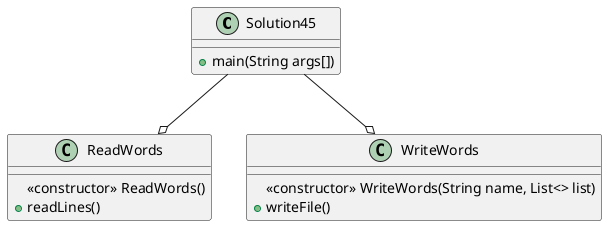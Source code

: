 @startuml

class Solution45{
    +main(String args[])
}

class ReadWords{
    <<constructor>> ReadWords()
    +readLines()
}

class WriteWords{
    <<constructor>> WriteWords(String name, List<> list)
    +writeFile()
}

Solution45 --o ReadWords
Solution45 --o WriteWords
@enduml